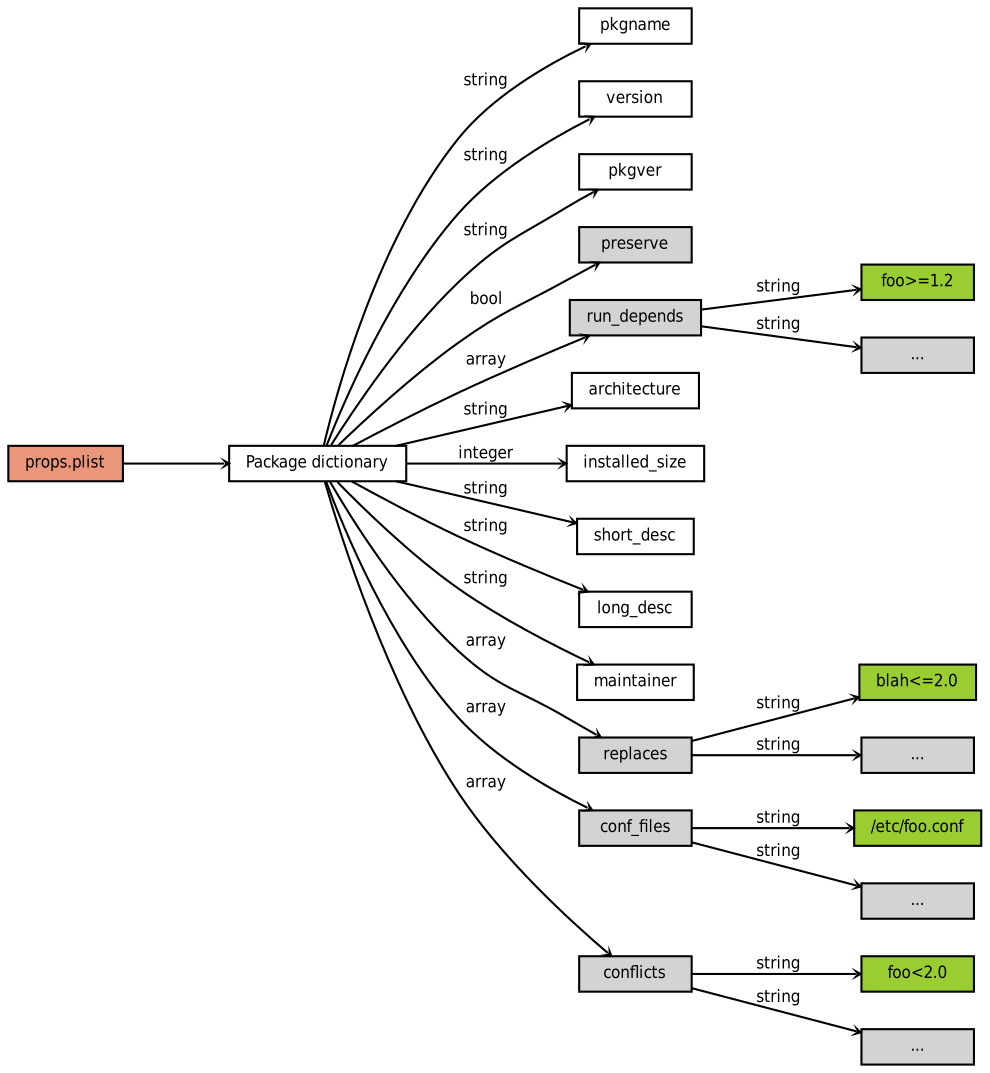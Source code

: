 digraph pkg_props_dictionary {
	graph [rankdir=LR,ranksep="0.7"];
	edge [arrowhead="vee",arrowsize="0.2",fontname="DejaVuSansCondensed",fontsize="8"];
	node [height=".1",shape=box,fontname="DejaVuSansCondensed",fontsize="8"];
	props_plist -> main;
	props_plist [style=filled,fillcolor="darksalmon",label="props.plist"];
	main [label="Package dictionary"];
	main -> pkgname [label="string"];
	main -> version [label="string"];
	main -> pkgver [label="string"];
	main -> preserve [style=filled,label="bool"];
	preserve [style=filled];
	main -> run_depends [label="array"];
	run_depends [style=filled];
	run_depends -> rundep1_string [label="string"];
	run_depends -> rundep2_string [label="string"];
	rundep1_string [style=filled,fillcolor="yellowgreen",label="foo>=1.2"];
	rundep2_string [style=filled,label="..."];
	main -> architecture [label="string"];
	main -> instsize [label="integer"];
	instsize [label="installed_size"];
	main -> short_desc [label="string"]
	main -> long_desc [label="string"];
	main -> maintainer [label="string"];
	main -> replaces [label="array"];
	replaces [style=filled];
	replaces -> replace1_string [label="string"];
	replaces -> replace2_string [label="string"];
	replace1_string [style=filled,fillcolor="yellowgreen",label="blah<=2.0"];
	replace2_string [style=filled,label="..."];
	main -> conf_files [label="array"];
	conf_files [style=filled];
	conf_files -> cffile1 [style=filled,label="string"];
	conf_files -> cffile2 [style=filled,label="string"];
	cffile1 [style=filled,fillcolor="yellowgreen",label="/etc/foo.conf"];
	cffile2 [style=filled,label="..."];
	main -> conflicts [label="array"];
	conflicts [style=filled];
	conflicts -> conflict1 [style=filled,label="string"];
	conflicts -> conflict2 [style=filled,label="string"];
	conflict1 [style=filled,fillcolor="yellowgreen",label="foo<2.0"];
	conflict2 [style=filled,label="..."];
}
